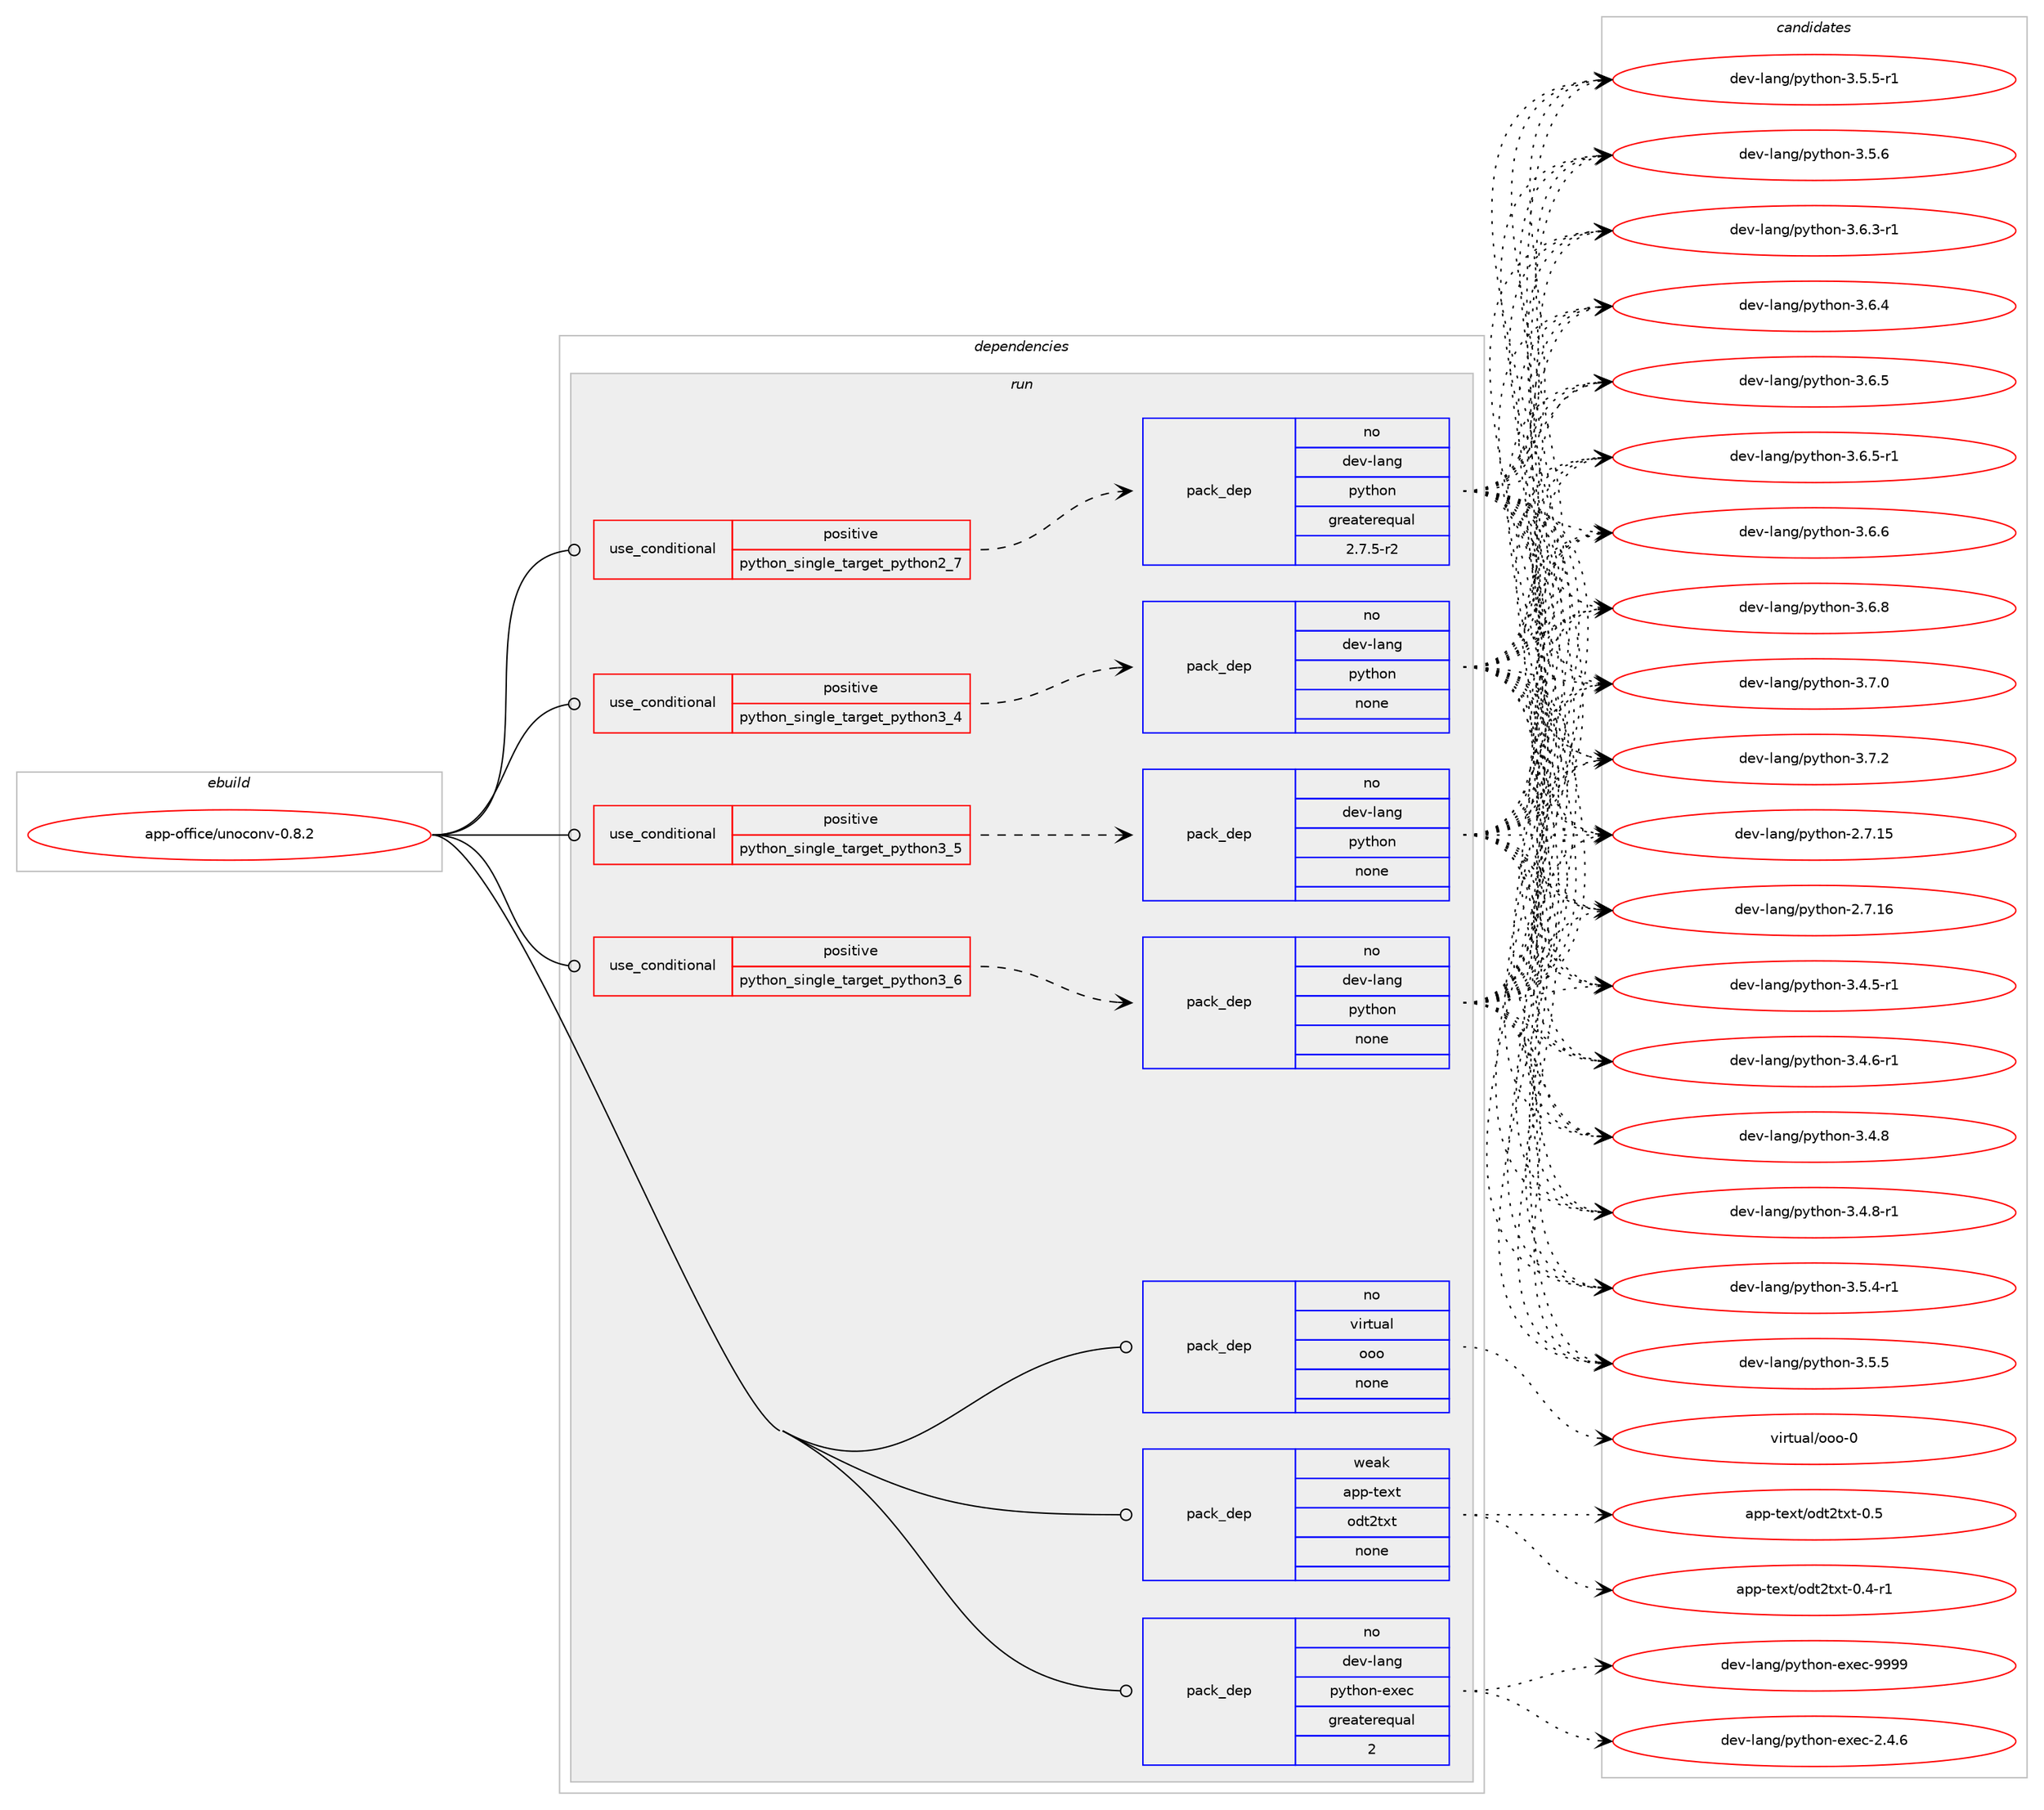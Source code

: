 digraph prolog {

# *************
# Graph options
# *************

newrank=true;
concentrate=true;
compound=true;
graph [rankdir=LR,fontname=Helvetica,fontsize=10,ranksep=1.5];#, ranksep=2.5, nodesep=0.2];
edge  [arrowhead=vee];
node  [fontname=Helvetica,fontsize=10];

# **********
# The ebuild
# **********

subgraph cluster_leftcol {
color=gray;
rank=same;
label=<<i>ebuild</i>>;
id [label="app-office/unoconv-0.8.2", color=red, width=4, href="../app-office/unoconv-0.8.2.svg"];
}

# ****************
# The dependencies
# ****************

subgraph cluster_midcol {
color=gray;
label=<<i>dependencies</i>>;
subgraph cluster_compile {
fillcolor="#eeeeee";
style=filled;
label=<<i>compile</i>>;
}
subgraph cluster_compileandrun {
fillcolor="#eeeeee";
style=filled;
label=<<i>compile and run</i>>;
}
subgraph cluster_run {
fillcolor="#eeeeee";
style=filled;
label=<<i>run</i>>;
subgraph cond354525 {
dependency1304771 [label=<<TABLE BORDER="0" CELLBORDER="1" CELLSPACING="0" CELLPADDING="4"><TR><TD ROWSPAN="3" CELLPADDING="10">use_conditional</TD></TR><TR><TD>positive</TD></TR><TR><TD>python_single_target_python2_7</TD></TR></TABLE>>, shape=none, color=red];
subgraph pack929906 {
dependency1304772 [label=<<TABLE BORDER="0" CELLBORDER="1" CELLSPACING="0" CELLPADDING="4" WIDTH="220"><TR><TD ROWSPAN="6" CELLPADDING="30">pack_dep</TD></TR><TR><TD WIDTH="110">no</TD></TR><TR><TD>dev-lang</TD></TR><TR><TD>python</TD></TR><TR><TD>greaterequal</TD></TR><TR><TD>2.7.5-r2</TD></TR></TABLE>>, shape=none, color=blue];
}
dependency1304771:e -> dependency1304772:w [weight=20,style="dashed",arrowhead="vee"];
}
id:e -> dependency1304771:w [weight=20,style="solid",arrowhead="odot"];
subgraph cond354526 {
dependency1304773 [label=<<TABLE BORDER="0" CELLBORDER="1" CELLSPACING="0" CELLPADDING="4"><TR><TD ROWSPAN="3" CELLPADDING="10">use_conditional</TD></TR><TR><TD>positive</TD></TR><TR><TD>python_single_target_python3_4</TD></TR></TABLE>>, shape=none, color=red];
subgraph pack929907 {
dependency1304774 [label=<<TABLE BORDER="0" CELLBORDER="1" CELLSPACING="0" CELLPADDING="4" WIDTH="220"><TR><TD ROWSPAN="6" CELLPADDING="30">pack_dep</TD></TR><TR><TD WIDTH="110">no</TD></TR><TR><TD>dev-lang</TD></TR><TR><TD>python</TD></TR><TR><TD>none</TD></TR><TR><TD></TD></TR></TABLE>>, shape=none, color=blue];
}
dependency1304773:e -> dependency1304774:w [weight=20,style="dashed",arrowhead="vee"];
}
id:e -> dependency1304773:w [weight=20,style="solid",arrowhead="odot"];
subgraph cond354527 {
dependency1304775 [label=<<TABLE BORDER="0" CELLBORDER="1" CELLSPACING="0" CELLPADDING="4"><TR><TD ROWSPAN="3" CELLPADDING="10">use_conditional</TD></TR><TR><TD>positive</TD></TR><TR><TD>python_single_target_python3_5</TD></TR></TABLE>>, shape=none, color=red];
subgraph pack929908 {
dependency1304776 [label=<<TABLE BORDER="0" CELLBORDER="1" CELLSPACING="0" CELLPADDING="4" WIDTH="220"><TR><TD ROWSPAN="6" CELLPADDING="30">pack_dep</TD></TR><TR><TD WIDTH="110">no</TD></TR><TR><TD>dev-lang</TD></TR><TR><TD>python</TD></TR><TR><TD>none</TD></TR><TR><TD></TD></TR></TABLE>>, shape=none, color=blue];
}
dependency1304775:e -> dependency1304776:w [weight=20,style="dashed",arrowhead="vee"];
}
id:e -> dependency1304775:w [weight=20,style="solid",arrowhead="odot"];
subgraph cond354528 {
dependency1304777 [label=<<TABLE BORDER="0" CELLBORDER="1" CELLSPACING="0" CELLPADDING="4"><TR><TD ROWSPAN="3" CELLPADDING="10">use_conditional</TD></TR><TR><TD>positive</TD></TR><TR><TD>python_single_target_python3_6</TD></TR></TABLE>>, shape=none, color=red];
subgraph pack929909 {
dependency1304778 [label=<<TABLE BORDER="0" CELLBORDER="1" CELLSPACING="0" CELLPADDING="4" WIDTH="220"><TR><TD ROWSPAN="6" CELLPADDING="30">pack_dep</TD></TR><TR><TD WIDTH="110">no</TD></TR><TR><TD>dev-lang</TD></TR><TR><TD>python</TD></TR><TR><TD>none</TD></TR><TR><TD></TD></TR></TABLE>>, shape=none, color=blue];
}
dependency1304777:e -> dependency1304778:w [weight=20,style="dashed",arrowhead="vee"];
}
id:e -> dependency1304777:w [weight=20,style="solid",arrowhead="odot"];
subgraph pack929910 {
dependency1304779 [label=<<TABLE BORDER="0" CELLBORDER="1" CELLSPACING="0" CELLPADDING="4" WIDTH="220"><TR><TD ROWSPAN="6" CELLPADDING="30">pack_dep</TD></TR><TR><TD WIDTH="110">no</TD></TR><TR><TD>dev-lang</TD></TR><TR><TD>python-exec</TD></TR><TR><TD>greaterequal</TD></TR><TR><TD>2</TD></TR></TABLE>>, shape=none, color=blue];
}
id:e -> dependency1304779:w [weight=20,style="solid",arrowhead="odot"];
subgraph pack929911 {
dependency1304780 [label=<<TABLE BORDER="0" CELLBORDER="1" CELLSPACING="0" CELLPADDING="4" WIDTH="220"><TR><TD ROWSPAN="6" CELLPADDING="30">pack_dep</TD></TR><TR><TD WIDTH="110">no</TD></TR><TR><TD>virtual</TD></TR><TR><TD>ooo</TD></TR><TR><TD>none</TD></TR><TR><TD></TD></TR></TABLE>>, shape=none, color=blue];
}
id:e -> dependency1304780:w [weight=20,style="solid",arrowhead="odot"];
subgraph pack929912 {
dependency1304781 [label=<<TABLE BORDER="0" CELLBORDER="1" CELLSPACING="0" CELLPADDING="4" WIDTH="220"><TR><TD ROWSPAN="6" CELLPADDING="30">pack_dep</TD></TR><TR><TD WIDTH="110">weak</TD></TR><TR><TD>app-text</TD></TR><TR><TD>odt2txt</TD></TR><TR><TD>none</TD></TR><TR><TD></TD></TR></TABLE>>, shape=none, color=blue];
}
id:e -> dependency1304781:w [weight=20,style="solid",arrowhead="odot"];
}
}

# **************
# The candidates
# **************

subgraph cluster_choices {
rank=same;
color=gray;
label=<<i>candidates</i>>;

subgraph choice929906 {
color=black;
nodesep=1;
choice10010111845108971101034711212111610411111045504655464953 [label="dev-lang/python-2.7.15", color=red, width=4,href="../dev-lang/python-2.7.15.svg"];
choice10010111845108971101034711212111610411111045504655464954 [label="dev-lang/python-2.7.16", color=red, width=4,href="../dev-lang/python-2.7.16.svg"];
choice1001011184510897110103471121211161041111104551465246534511449 [label="dev-lang/python-3.4.5-r1", color=red, width=4,href="../dev-lang/python-3.4.5-r1.svg"];
choice1001011184510897110103471121211161041111104551465246544511449 [label="dev-lang/python-3.4.6-r1", color=red, width=4,href="../dev-lang/python-3.4.6-r1.svg"];
choice100101118451089711010347112121116104111110455146524656 [label="dev-lang/python-3.4.8", color=red, width=4,href="../dev-lang/python-3.4.8.svg"];
choice1001011184510897110103471121211161041111104551465246564511449 [label="dev-lang/python-3.4.8-r1", color=red, width=4,href="../dev-lang/python-3.4.8-r1.svg"];
choice1001011184510897110103471121211161041111104551465346524511449 [label="dev-lang/python-3.5.4-r1", color=red, width=4,href="../dev-lang/python-3.5.4-r1.svg"];
choice100101118451089711010347112121116104111110455146534653 [label="dev-lang/python-3.5.5", color=red, width=4,href="../dev-lang/python-3.5.5.svg"];
choice1001011184510897110103471121211161041111104551465346534511449 [label="dev-lang/python-3.5.5-r1", color=red, width=4,href="../dev-lang/python-3.5.5-r1.svg"];
choice100101118451089711010347112121116104111110455146534654 [label="dev-lang/python-3.5.6", color=red, width=4,href="../dev-lang/python-3.5.6.svg"];
choice1001011184510897110103471121211161041111104551465446514511449 [label="dev-lang/python-3.6.3-r1", color=red, width=4,href="../dev-lang/python-3.6.3-r1.svg"];
choice100101118451089711010347112121116104111110455146544652 [label="dev-lang/python-3.6.4", color=red, width=4,href="../dev-lang/python-3.6.4.svg"];
choice100101118451089711010347112121116104111110455146544653 [label="dev-lang/python-3.6.5", color=red, width=4,href="../dev-lang/python-3.6.5.svg"];
choice1001011184510897110103471121211161041111104551465446534511449 [label="dev-lang/python-3.6.5-r1", color=red, width=4,href="../dev-lang/python-3.6.5-r1.svg"];
choice100101118451089711010347112121116104111110455146544654 [label="dev-lang/python-3.6.6", color=red, width=4,href="../dev-lang/python-3.6.6.svg"];
choice100101118451089711010347112121116104111110455146544656 [label="dev-lang/python-3.6.8", color=red, width=4,href="../dev-lang/python-3.6.8.svg"];
choice100101118451089711010347112121116104111110455146554648 [label="dev-lang/python-3.7.0", color=red, width=4,href="../dev-lang/python-3.7.0.svg"];
choice100101118451089711010347112121116104111110455146554650 [label="dev-lang/python-3.7.2", color=red, width=4,href="../dev-lang/python-3.7.2.svg"];
dependency1304772:e -> choice10010111845108971101034711212111610411111045504655464953:w [style=dotted,weight="100"];
dependency1304772:e -> choice10010111845108971101034711212111610411111045504655464954:w [style=dotted,weight="100"];
dependency1304772:e -> choice1001011184510897110103471121211161041111104551465246534511449:w [style=dotted,weight="100"];
dependency1304772:e -> choice1001011184510897110103471121211161041111104551465246544511449:w [style=dotted,weight="100"];
dependency1304772:e -> choice100101118451089711010347112121116104111110455146524656:w [style=dotted,weight="100"];
dependency1304772:e -> choice1001011184510897110103471121211161041111104551465246564511449:w [style=dotted,weight="100"];
dependency1304772:e -> choice1001011184510897110103471121211161041111104551465346524511449:w [style=dotted,weight="100"];
dependency1304772:e -> choice100101118451089711010347112121116104111110455146534653:w [style=dotted,weight="100"];
dependency1304772:e -> choice1001011184510897110103471121211161041111104551465346534511449:w [style=dotted,weight="100"];
dependency1304772:e -> choice100101118451089711010347112121116104111110455146534654:w [style=dotted,weight="100"];
dependency1304772:e -> choice1001011184510897110103471121211161041111104551465446514511449:w [style=dotted,weight="100"];
dependency1304772:e -> choice100101118451089711010347112121116104111110455146544652:w [style=dotted,weight="100"];
dependency1304772:e -> choice100101118451089711010347112121116104111110455146544653:w [style=dotted,weight="100"];
dependency1304772:e -> choice1001011184510897110103471121211161041111104551465446534511449:w [style=dotted,weight="100"];
dependency1304772:e -> choice100101118451089711010347112121116104111110455146544654:w [style=dotted,weight="100"];
dependency1304772:e -> choice100101118451089711010347112121116104111110455146544656:w [style=dotted,weight="100"];
dependency1304772:e -> choice100101118451089711010347112121116104111110455146554648:w [style=dotted,weight="100"];
dependency1304772:e -> choice100101118451089711010347112121116104111110455146554650:w [style=dotted,weight="100"];
}
subgraph choice929907 {
color=black;
nodesep=1;
choice10010111845108971101034711212111610411111045504655464953 [label="dev-lang/python-2.7.15", color=red, width=4,href="../dev-lang/python-2.7.15.svg"];
choice10010111845108971101034711212111610411111045504655464954 [label="dev-lang/python-2.7.16", color=red, width=4,href="../dev-lang/python-2.7.16.svg"];
choice1001011184510897110103471121211161041111104551465246534511449 [label="dev-lang/python-3.4.5-r1", color=red, width=4,href="../dev-lang/python-3.4.5-r1.svg"];
choice1001011184510897110103471121211161041111104551465246544511449 [label="dev-lang/python-3.4.6-r1", color=red, width=4,href="../dev-lang/python-3.4.6-r1.svg"];
choice100101118451089711010347112121116104111110455146524656 [label="dev-lang/python-3.4.8", color=red, width=4,href="../dev-lang/python-3.4.8.svg"];
choice1001011184510897110103471121211161041111104551465246564511449 [label="dev-lang/python-3.4.8-r1", color=red, width=4,href="../dev-lang/python-3.4.8-r1.svg"];
choice1001011184510897110103471121211161041111104551465346524511449 [label="dev-lang/python-3.5.4-r1", color=red, width=4,href="../dev-lang/python-3.5.4-r1.svg"];
choice100101118451089711010347112121116104111110455146534653 [label="dev-lang/python-3.5.5", color=red, width=4,href="../dev-lang/python-3.5.5.svg"];
choice1001011184510897110103471121211161041111104551465346534511449 [label="dev-lang/python-3.5.5-r1", color=red, width=4,href="../dev-lang/python-3.5.5-r1.svg"];
choice100101118451089711010347112121116104111110455146534654 [label="dev-lang/python-3.5.6", color=red, width=4,href="../dev-lang/python-3.5.6.svg"];
choice1001011184510897110103471121211161041111104551465446514511449 [label="dev-lang/python-3.6.3-r1", color=red, width=4,href="../dev-lang/python-3.6.3-r1.svg"];
choice100101118451089711010347112121116104111110455146544652 [label="dev-lang/python-3.6.4", color=red, width=4,href="../dev-lang/python-3.6.4.svg"];
choice100101118451089711010347112121116104111110455146544653 [label="dev-lang/python-3.6.5", color=red, width=4,href="../dev-lang/python-3.6.5.svg"];
choice1001011184510897110103471121211161041111104551465446534511449 [label="dev-lang/python-3.6.5-r1", color=red, width=4,href="../dev-lang/python-3.6.5-r1.svg"];
choice100101118451089711010347112121116104111110455146544654 [label="dev-lang/python-3.6.6", color=red, width=4,href="../dev-lang/python-3.6.6.svg"];
choice100101118451089711010347112121116104111110455146544656 [label="dev-lang/python-3.6.8", color=red, width=4,href="../dev-lang/python-3.6.8.svg"];
choice100101118451089711010347112121116104111110455146554648 [label="dev-lang/python-3.7.0", color=red, width=4,href="../dev-lang/python-3.7.0.svg"];
choice100101118451089711010347112121116104111110455146554650 [label="dev-lang/python-3.7.2", color=red, width=4,href="../dev-lang/python-3.7.2.svg"];
dependency1304774:e -> choice10010111845108971101034711212111610411111045504655464953:w [style=dotted,weight="100"];
dependency1304774:e -> choice10010111845108971101034711212111610411111045504655464954:w [style=dotted,weight="100"];
dependency1304774:e -> choice1001011184510897110103471121211161041111104551465246534511449:w [style=dotted,weight="100"];
dependency1304774:e -> choice1001011184510897110103471121211161041111104551465246544511449:w [style=dotted,weight="100"];
dependency1304774:e -> choice100101118451089711010347112121116104111110455146524656:w [style=dotted,weight="100"];
dependency1304774:e -> choice1001011184510897110103471121211161041111104551465246564511449:w [style=dotted,weight="100"];
dependency1304774:e -> choice1001011184510897110103471121211161041111104551465346524511449:w [style=dotted,weight="100"];
dependency1304774:e -> choice100101118451089711010347112121116104111110455146534653:w [style=dotted,weight="100"];
dependency1304774:e -> choice1001011184510897110103471121211161041111104551465346534511449:w [style=dotted,weight="100"];
dependency1304774:e -> choice100101118451089711010347112121116104111110455146534654:w [style=dotted,weight="100"];
dependency1304774:e -> choice1001011184510897110103471121211161041111104551465446514511449:w [style=dotted,weight="100"];
dependency1304774:e -> choice100101118451089711010347112121116104111110455146544652:w [style=dotted,weight="100"];
dependency1304774:e -> choice100101118451089711010347112121116104111110455146544653:w [style=dotted,weight="100"];
dependency1304774:e -> choice1001011184510897110103471121211161041111104551465446534511449:w [style=dotted,weight="100"];
dependency1304774:e -> choice100101118451089711010347112121116104111110455146544654:w [style=dotted,weight="100"];
dependency1304774:e -> choice100101118451089711010347112121116104111110455146544656:w [style=dotted,weight="100"];
dependency1304774:e -> choice100101118451089711010347112121116104111110455146554648:w [style=dotted,weight="100"];
dependency1304774:e -> choice100101118451089711010347112121116104111110455146554650:w [style=dotted,weight="100"];
}
subgraph choice929908 {
color=black;
nodesep=1;
choice10010111845108971101034711212111610411111045504655464953 [label="dev-lang/python-2.7.15", color=red, width=4,href="../dev-lang/python-2.7.15.svg"];
choice10010111845108971101034711212111610411111045504655464954 [label="dev-lang/python-2.7.16", color=red, width=4,href="../dev-lang/python-2.7.16.svg"];
choice1001011184510897110103471121211161041111104551465246534511449 [label="dev-lang/python-3.4.5-r1", color=red, width=4,href="../dev-lang/python-3.4.5-r1.svg"];
choice1001011184510897110103471121211161041111104551465246544511449 [label="dev-lang/python-3.4.6-r1", color=red, width=4,href="../dev-lang/python-3.4.6-r1.svg"];
choice100101118451089711010347112121116104111110455146524656 [label="dev-lang/python-3.4.8", color=red, width=4,href="../dev-lang/python-3.4.8.svg"];
choice1001011184510897110103471121211161041111104551465246564511449 [label="dev-lang/python-3.4.8-r1", color=red, width=4,href="../dev-lang/python-3.4.8-r1.svg"];
choice1001011184510897110103471121211161041111104551465346524511449 [label="dev-lang/python-3.5.4-r1", color=red, width=4,href="../dev-lang/python-3.5.4-r1.svg"];
choice100101118451089711010347112121116104111110455146534653 [label="dev-lang/python-3.5.5", color=red, width=4,href="../dev-lang/python-3.5.5.svg"];
choice1001011184510897110103471121211161041111104551465346534511449 [label="dev-lang/python-3.5.5-r1", color=red, width=4,href="../dev-lang/python-3.5.5-r1.svg"];
choice100101118451089711010347112121116104111110455146534654 [label="dev-lang/python-3.5.6", color=red, width=4,href="../dev-lang/python-3.5.6.svg"];
choice1001011184510897110103471121211161041111104551465446514511449 [label="dev-lang/python-3.6.3-r1", color=red, width=4,href="../dev-lang/python-3.6.3-r1.svg"];
choice100101118451089711010347112121116104111110455146544652 [label="dev-lang/python-3.6.4", color=red, width=4,href="../dev-lang/python-3.6.4.svg"];
choice100101118451089711010347112121116104111110455146544653 [label="dev-lang/python-3.6.5", color=red, width=4,href="../dev-lang/python-3.6.5.svg"];
choice1001011184510897110103471121211161041111104551465446534511449 [label="dev-lang/python-3.6.5-r1", color=red, width=4,href="../dev-lang/python-3.6.5-r1.svg"];
choice100101118451089711010347112121116104111110455146544654 [label="dev-lang/python-3.6.6", color=red, width=4,href="../dev-lang/python-3.6.6.svg"];
choice100101118451089711010347112121116104111110455146544656 [label="dev-lang/python-3.6.8", color=red, width=4,href="../dev-lang/python-3.6.8.svg"];
choice100101118451089711010347112121116104111110455146554648 [label="dev-lang/python-3.7.0", color=red, width=4,href="../dev-lang/python-3.7.0.svg"];
choice100101118451089711010347112121116104111110455146554650 [label="dev-lang/python-3.7.2", color=red, width=4,href="../dev-lang/python-3.7.2.svg"];
dependency1304776:e -> choice10010111845108971101034711212111610411111045504655464953:w [style=dotted,weight="100"];
dependency1304776:e -> choice10010111845108971101034711212111610411111045504655464954:w [style=dotted,weight="100"];
dependency1304776:e -> choice1001011184510897110103471121211161041111104551465246534511449:w [style=dotted,weight="100"];
dependency1304776:e -> choice1001011184510897110103471121211161041111104551465246544511449:w [style=dotted,weight="100"];
dependency1304776:e -> choice100101118451089711010347112121116104111110455146524656:w [style=dotted,weight="100"];
dependency1304776:e -> choice1001011184510897110103471121211161041111104551465246564511449:w [style=dotted,weight="100"];
dependency1304776:e -> choice1001011184510897110103471121211161041111104551465346524511449:w [style=dotted,weight="100"];
dependency1304776:e -> choice100101118451089711010347112121116104111110455146534653:w [style=dotted,weight="100"];
dependency1304776:e -> choice1001011184510897110103471121211161041111104551465346534511449:w [style=dotted,weight="100"];
dependency1304776:e -> choice100101118451089711010347112121116104111110455146534654:w [style=dotted,weight="100"];
dependency1304776:e -> choice1001011184510897110103471121211161041111104551465446514511449:w [style=dotted,weight="100"];
dependency1304776:e -> choice100101118451089711010347112121116104111110455146544652:w [style=dotted,weight="100"];
dependency1304776:e -> choice100101118451089711010347112121116104111110455146544653:w [style=dotted,weight="100"];
dependency1304776:e -> choice1001011184510897110103471121211161041111104551465446534511449:w [style=dotted,weight="100"];
dependency1304776:e -> choice100101118451089711010347112121116104111110455146544654:w [style=dotted,weight="100"];
dependency1304776:e -> choice100101118451089711010347112121116104111110455146544656:w [style=dotted,weight="100"];
dependency1304776:e -> choice100101118451089711010347112121116104111110455146554648:w [style=dotted,weight="100"];
dependency1304776:e -> choice100101118451089711010347112121116104111110455146554650:w [style=dotted,weight="100"];
}
subgraph choice929909 {
color=black;
nodesep=1;
choice10010111845108971101034711212111610411111045504655464953 [label="dev-lang/python-2.7.15", color=red, width=4,href="../dev-lang/python-2.7.15.svg"];
choice10010111845108971101034711212111610411111045504655464954 [label="dev-lang/python-2.7.16", color=red, width=4,href="../dev-lang/python-2.7.16.svg"];
choice1001011184510897110103471121211161041111104551465246534511449 [label="dev-lang/python-3.4.5-r1", color=red, width=4,href="../dev-lang/python-3.4.5-r1.svg"];
choice1001011184510897110103471121211161041111104551465246544511449 [label="dev-lang/python-3.4.6-r1", color=red, width=4,href="../dev-lang/python-3.4.6-r1.svg"];
choice100101118451089711010347112121116104111110455146524656 [label="dev-lang/python-3.4.8", color=red, width=4,href="../dev-lang/python-3.4.8.svg"];
choice1001011184510897110103471121211161041111104551465246564511449 [label="dev-lang/python-3.4.8-r1", color=red, width=4,href="../dev-lang/python-3.4.8-r1.svg"];
choice1001011184510897110103471121211161041111104551465346524511449 [label="dev-lang/python-3.5.4-r1", color=red, width=4,href="../dev-lang/python-3.5.4-r1.svg"];
choice100101118451089711010347112121116104111110455146534653 [label="dev-lang/python-3.5.5", color=red, width=4,href="../dev-lang/python-3.5.5.svg"];
choice1001011184510897110103471121211161041111104551465346534511449 [label="dev-lang/python-3.5.5-r1", color=red, width=4,href="../dev-lang/python-3.5.5-r1.svg"];
choice100101118451089711010347112121116104111110455146534654 [label="dev-lang/python-3.5.6", color=red, width=4,href="../dev-lang/python-3.5.6.svg"];
choice1001011184510897110103471121211161041111104551465446514511449 [label="dev-lang/python-3.6.3-r1", color=red, width=4,href="../dev-lang/python-3.6.3-r1.svg"];
choice100101118451089711010347112121116104111110455146544652 [label="dev-lang/python-3.6.4", color=red, width=4,href="../dev-lang/python-3.6.4.svg"];
choice100101118451089711010347112121116104111110455146544653 [label="dev-lang/python-3.6.5", color=red, width=4,href="../dev-lang/python-3.6.5.svg"];
choice1001011184510897110103471121211161041111104551465446534511449 [label="dev-lang/python-3.6.5-r1", color=red, width=4,href="../dev-lang/python-3.6.5-r1.svg"];
choice100101118451089711010347112121116104111110455146544654 [label="dev-lang/python-3.6.6", color=red, width=4,href="../dev-lang/python-3.6.6.svg"];
choice100101118451089711010347112121116104111110455146544656 [label="dev-lang/python-3.6.8", color=red, width=4,href="../dev-lang/python-3.6.8.svg"];
choice100101118451089711010347112121116104111110455146554648 [label="dev-lang/python-3.7.0", color=red, width=4,href="../dev-lang/python-3.7.0.svg"];
choice100101118451089711010347112121116104111110455146554650 [label="dev-lang/python-3.7.2", color=red, width=4,href="../dev-lang/python-3.7.2.svg"];
dependency1304778:e -> choice10010111845108971101034711212111610411111045504655464953:w [style=dotted,weight="100"];
dependency1304778:e -> choice10010111845108971101034711212111610411111045504655464954:w [style=dotted,weight="100"];
dependency1304778:e -> choice1001011184510897110103471121211161041111104551465246534511449:w [style=dotted,weight="100"];
dependency1304778:e -> choice1001011184510897110103471121211161041111104551465246544511449:w [style=dotted,weight="100"];
dependency1304778:e -> choice100101118451089711010347112121116104111110455146524656:w [style=dotted,weight="100"];
dependency1304778:e -> choice1001011184510897110103471121211161041111104551465246564511449:w [style=dotted,weight="100"];
dependency1304778:e -> choice1001011184510897110103471121211161041111104551465346524511449:w [style=dotted,weight="100"];
dependency1304778:e -> choice100101118451089711010347112121116104111110455146534653:w [style=dotted,weight="100"];
dependency1304778:e -> choice1001011184510897110103471121211161041111104551465346534511449:w [style=dotted,weight="100"];
dependency1304778:e -> choice100101118451089711010347112121116104111110455146534654:w [style=dotted,weight="100"];
dependency1304778:e -> choice1001011184510897110103471121211161041111104551465446514511449:w [style=dotted,weight="100"];
dependency1304778:e -> choice100101118451089711010347112121116104111110455146544652:w [style=dotted,weight="100"];
dependency1304778:e -> choice100101118451089711010347112121116104111110455146544653:w [style=dotted,weight="100"];
dependency1304778:e -> choice1001011184510897110103471121211161041111104551465446534511449:w [style=dotted,weight="100"];
dependency1304778:e -> choice100101118451089711010347112121116104111110455146544654:w [style=dotted,weight="100"];
dependency1304778:e -> choice100101118451089711010347112121116104111110455146544656:w [style=dotted,weight="100"];
dependency1304778:e -> choice100101118451089711010347112121116104111110455146554648:w [style=dotted,weight="100"];
dependency1304778:e -> choice100101118451089711010347112121116104111110455146554650:w [style=dotted,weight="100"];
}
subgraph choice929910 {
color=black;
nodesep=1;
choice1001011184510897110103471121211161041111104510112010199455046524654 [label="dev-lang/python-exec-2.4.6", color=red, width=4,href="../dev-lang/python-exec-2.4.6.svg"];
choice10010111845108971101034711212111610411111045101120101994557575757 [label="dev-lang/python-exec-9999", color=red, width=4,href="../dev-lang/python-exec-9999.svg"];
dependency1304779:e -> choice1001011184510897110103471121211161041111104510112010199455046524654:w [style=dotted,weight="100"];
dependency1304779:e -> choice10010111845108971101034711212111610411111045101120101994557575757:w [style=dotted,weight="100"];
}
subgraph choice929911 {
color=black;
nodesep=1;
choice11810511411611797108471111111114548 [label="virtual/ooo-0", color=red, width=4,href="../virtual/ooo-0.svg"];
dependency1304780:e -> choice11810511411611797108471111111114548:w [style=dotted,weight="100"];
}
subgraph choice929912 {
color=black;
nodesep=1;
choice97112112451161011201164711110011650116120116454846524511449 [label="app-text/odt2txt-0.4-r1", color=red, width=4,href="../app-text/odt2txt-0.4-r1.svg"];
choice9711211245116101120116471111001165011612011645484653 [label="app-text/odt2txt-0.5", color=red, width=4,href="../app-text/odt2txt-0.5.svg"];
dependency1304781:e -> choice97112112451161011201164711110011650116120116454846524511449:w [style=dotted,weight="100"];
dependency1304781:e -> choice9711211245116101120116471111001165011612011645484653:w [style=dotted,weight="100"];
}
}

}
